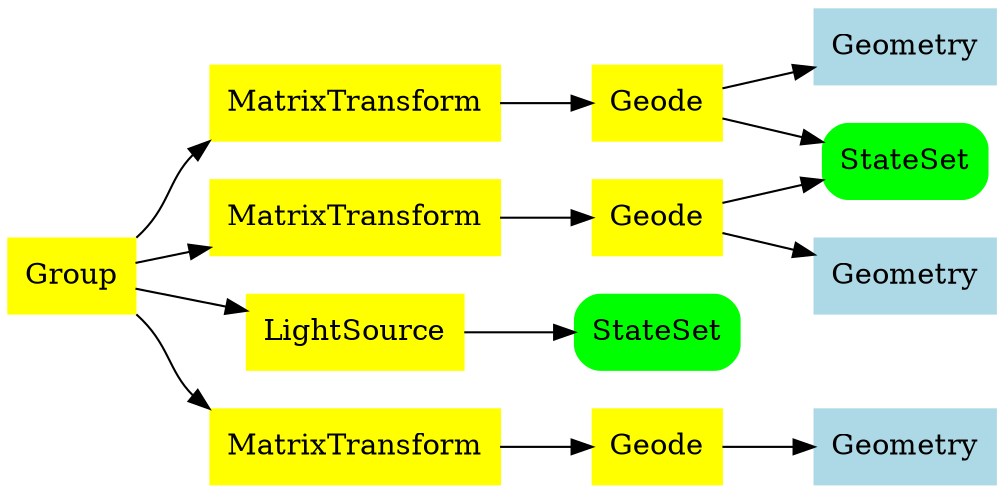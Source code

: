 digraph osg_scenegraph { rankdir = LR;
bgcolor=transparent;
0[shape="record" ,label="<top> Group" ,style="solid, filled" ,color="yellow" ,fillColor="black"]
1[shape="record" ,label="<top> MatrixTransform" ,style="solid, filled" ,color="yellow" ,fillColor="black"]
2[shape="record" ,label="<top> Geode" ,style="solid, filled" ,color="yellow" ,fillColor="black"]
3[shape="Mrecord" ,label="<top> StateSet" ,style="solid, filled" ,color="green" ,fillColor="black"]
4[shape="record" ,label="<top> Geometry" ,style="solid, filled" ,color="lightblue" ,fillColor="black"]
5[shape="record" ,label="<top> MatrixTransform" ,style="solid, filled" ,color="yellow" ,fillColor="black"]
6[shape="record" ,label="<top> Geode" ,style="solid, filled" ,color="yellow" ,fillColor="black"]
7[shape="record" ,label="<top> Geometry" ,style="solid, filled" ,color="lightblue" ,fillColor="black"]
8[shape="record" ,label="<top> LightSource" ,style="solid, filled" ,color="yellow" ,fillColor="black"]
9[shape="Mrecord" ,label="<top> StateSet" ,style="solid, filled" ,color="green" ,fillColor="black"]
10[shape="record" ,label="<top> MatrixTransform" ,style="solid, filled" ,color="yellow" ,fillColor="black"]
11[shape="record" ,label="<top> Geode" ,style="solid, filled" ,color="yellow" ,fillColor="black"]
12[shape="record" ,label="<top> Geometry" ,style="solid, filled" ,color="lightblue" ,fillColor="black"]
2:top -> 3:top [style=""];
2:top -> 4:top [style=""];
1:top -> 2:top [style=""];
6:top -> 3:top [style=""];
6:top -> 7:top [style=""];
5:top -> 6:top [style=""];
8:top -> 9:top [style=""];
11:top -> 12:top [style=""];
10:top -> 11:top [style=""];
0:top -> 1:top [style=""];
0:top -> 5:top [style=""];
0:top -> 8:top [style=""];
0:top -> 10:top [style=""];
}
